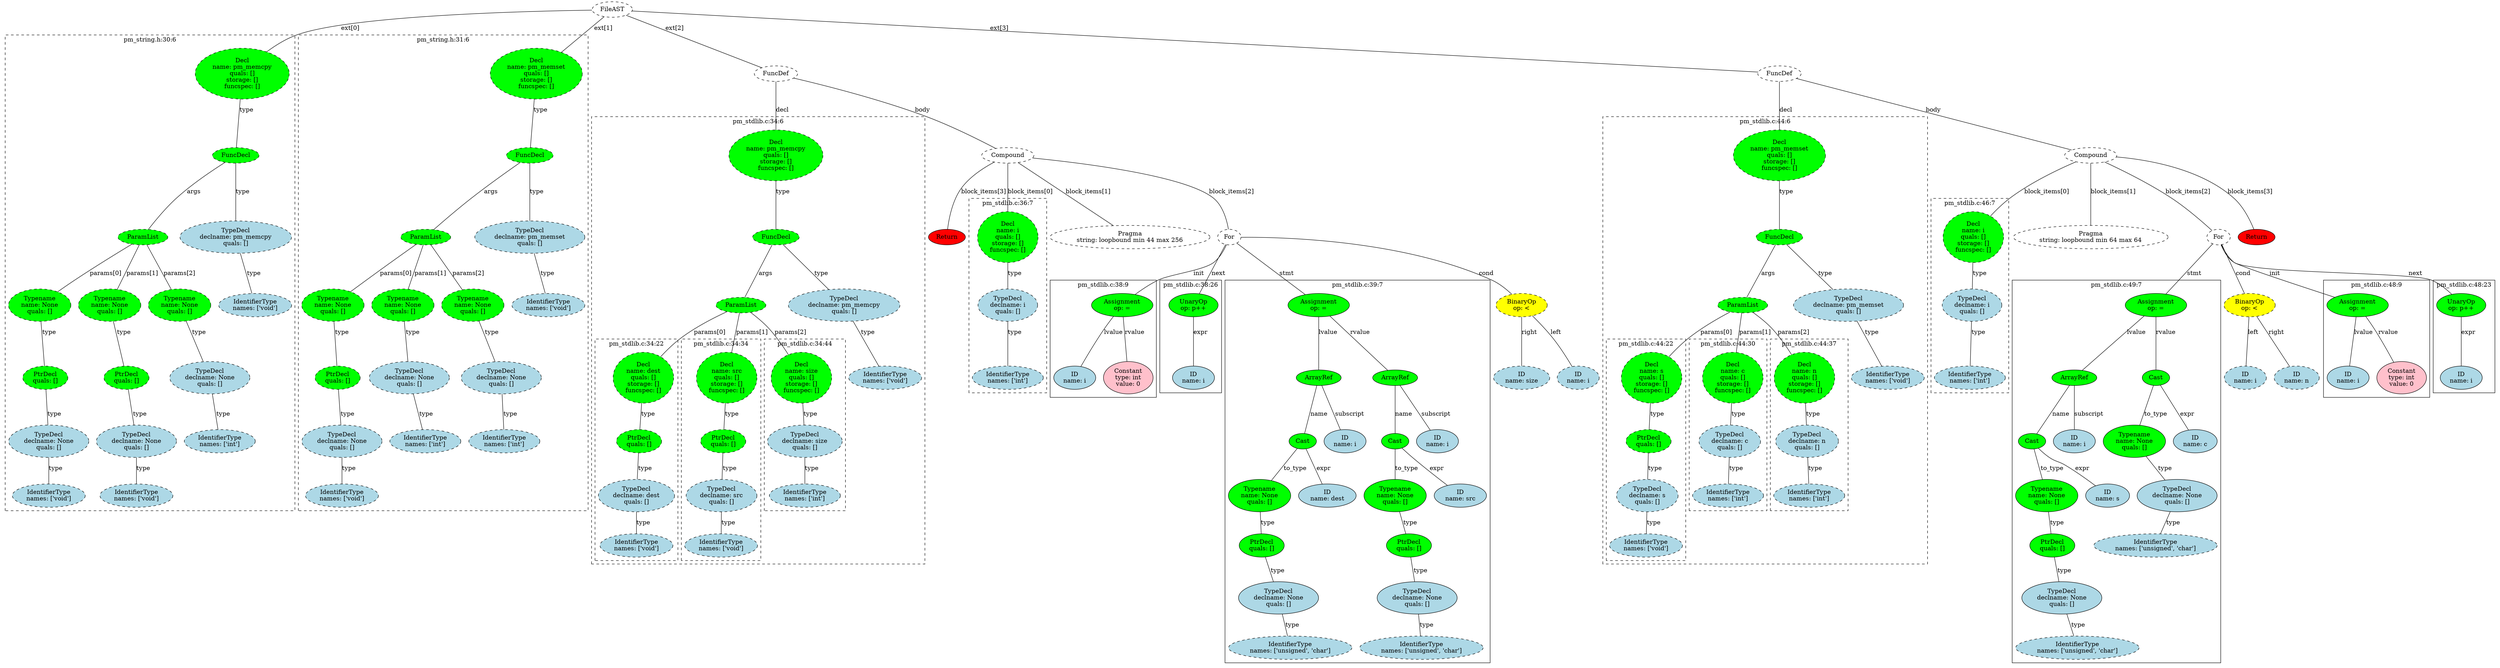 strict graph "" {
	graph [bb="0,0,4838,1539.2"];
	node [label="\N"];
	subgraph cluster56 {
		graph [bb="2022,622.55,2230,894.07",
			label="pm_stdlib.c:38:9",
			lheight=0.21,
			lp="2126,882.57",
			lwidth=1.29
		];
		57	[fillcolor=lightblue,
			height=0.74639,
			label="ID
name: i",
			pos="2071,668.03",
			style=filled,
			width=1.1392];
		56	[fillcolor=green,
			height=0.74639,
			label="Assignment
op: =",
			pos="2164,836.2",
			style=filled,
			width=1.6106];
		56 -- 57	[label=lvalue,
			lp="2148,773.22",
			pos="2148.4,810.13 2142.8,800.94 2136.5,790.42 2131,780.72 2114.1,751.09 2095.7,716.4 2083.7,693.63"];
		58	[fillcolor=pink,
			height=1.041,
			label="Constant
type: int
value: 0",
			pos="2176,668.03",
			style=filled,
			width=1.2767];
		56 -- 58	[label=rvalue,
			lp="2186,773.22",
			pos="2165.9,809.23 2167.9,781.39 2171.1,736.97 2173.4,705.6"];
	}
	subgraph cluster62 {
		graph [bb="2238,633.16,2354,894.07",
			label="pm_stdlib.c:38:26",
			lheight=0.21,
			lp="2296,882.57",
			lwidth=1.39
		];
		63	[fillcolor=lightblue,
			height=0.74639,
			label="ID
name: i",
			pos="2299,668.03",
			style=filled,
			width=1.1392];
		62	[fillcolor=green,
			height=0.74639,
			label="UnaryOp
op: p++",
			pos="2299,836.2",
			style=filled,
			width=1.316];
		62 -- 63	[label=expr,
			lp="2311.5,773.22",
			pos="2299,809.23 2299,778.11 2299,726.25 2299,695.08"];
	}
	subgraph cluster64 {
		graph [bb="2362,8,2872,894.07",
			label="pm_stdlib.c:39:7",
			lheight=0.21,
			lp="2617,882.57",
			lwidth=1.29
		];
		70	[fillcolor=lightblue,
			height=0.74639,
			label="IdentifierType
names: ['unsigned', 'char']",
			pos="2481,42.87",
			style="filled,dashed",
			width=3.0838];
		69	[fillcolor=lightblue,
			height=1.041,
			label="TypeDecl
declname: None
quals: []",
			pos="2462,158.22",
			style=filled,
			width=2.082];
		69 -- 70	[label=type,
			lp="2486,95.24",
			pos="2468.1,120.73 2470.9,104.16 2474.1,84.947 2476.6,69.874"];
		68	[fillcolor=green,
			height=0.74639,
			label="PtrDecl
quals: []",
			pos="2433,279.56",
			style=filled,
			width=1.2178];
		68 -- 69	[label=type,
			lp="2461,221.19",
			pos="2439.2,252.96 2443.3,236.25 2448.6,214.17 2453.1,195.65"];
		67	[fillcolor=green,
			height=1.041,
			label="Typename
name: None
quals: []",
			pos="2429,394.91",
			style=filled,
			width=1.6303];
		67 -- 68	[label=type,
			lp="2444,331.93",
			pos="2430.3,357.42 2430.9,340.86 2431.6,321.64 2432.1,306.57"];
		66	[fillcolor=green,
			height=0.5,
			label=Cast,
			pos="2473,520.86",
			style=filled,
			width=0.75];
		66 -- 67	[label=to_type,
			lp="2474.5,457.89",
			pos="2467.1,503.15 2460.6,484.91 2450,455.17 2441.7,431.63"];
		71	[fillcolor=lightblue,
			height=0.74639,
			label="ID
name: dest",
			pos="2559,394.91",
			style=filled,
			width=1.4928];
		66 -- 71	[label=expr,
			lp="2534.5,457.89",
			pos="2483.9,504.16 2498.5,483.06 2524.7,445.31 2542,420.44"];
		65	[fillcolor=green,
			height=0.5,
			label=ArrayRef,
			pos="2510,668.03",
			style=filled,
			width=1.2277];
		65 -- 66	[label=name,
			lp="2506.5,583.84",
			pos="2505.7,650.09 2498.6,622.12 2484.4,566.59 2477.3,538.69"];
		72	[fillcolor=lightblue,
			height=0.74639,
			label="ID
name: i",
			pos="2559,520.86",
			style=filled,
			width=1.1392];
		65 -- 72	[label=subscript,
			lp="2565.5,583.84",
			pos="2515.7,650.09 2524.3,624.74 2540.5,576.74 2550.4,547.21"];
		64	[fillcolor=green,
			height=0.74639,
			label="Assignment
op: =",
			pos="2510,836.2",
			style=filled,
			width=1.6106];
		64 -- 65	[label=lvalue,
			lp="2527,773.22",
			pos="2510,809.23 2510,774.91 2510,715.39 2510,686.19"];
		73	[fillcolor=green,
			height=0.5,
			label=ArrayRef,
			pos="2689,668.03",
			style=filled,
			width=1.2277];
		64 -- 73	[label=rvalue,
			lp="2601,773.22",
			pos="2535.3,811.74 2572.3,777.39 2640.2,714.29 2671.9,684.89"];
		74	[fillcolor=green,
			height=0.5,
			label=Cast,
			pos="2689,520.86",
			style=filled,
			width=0.75];
		73 -- 74	[label=name,
			lp="2704.5,583.84",
			pos="2689,649.81 2689,621.87 2689,566.99 2689,539.06"];
		80	[fillcolor=lightblue,
			height=0.74639,
			label="ID
name: i",
			pos="2775,520.86",
			style=filled,
			width=1.1392];
		73 -- 80	[label=subscript,
			lp="2767.5,583.84",
			pos="2698.9,650.38 2714,624.83 2743,575.84 2760.5,546.28"];
		75	[fillcolor=green,
			height=1.041,
			label="Typename
name: None
quals: []",
			pos="2689,394.91",
			style=filled,
			width=1.6303];
		74 -- 75	[label=to_type,
			lp="2709.5,457.89",
			pos="2689,502.63 2689,484.6 2689,455.76 2689,432.6"];
		79	[fillcolor=lightblue,
			height=0.74639,
			label="ID
name: src",
			pos="2815,394.91",
			style=filled,
			width=1.3749];
		74 -- 79	[label=expr,
			lp="2769.5,457.89",
			pos="2703.3,505.24 2709.9,498.55 2717.8,490.53 2725,483.39 2747.3,461.28 2773,436.37 2791.2,418.8"];
		78	[fillcolor=lightblue,
			height=0.74639,
			label="IdentifierType
names: ['unsigned', 'char']",
			pos="2721,42.87",
			style="filled,dashed",
			width=3.0838];
		77	[fillcolor=lightblue,
			height=1.041,
			label="TypeDecl
declname: None
quals: []",
			pos="2716,158.22",
			style=filled,
			width=2.082];
		77 -- 78	[label=type,
			lp="2731,95.24",
			pos="2717.6,120.73 2718.3,104.16 2719.2,84.947 2719.9,69.874"];
		76	[fillcolor=green,
			height=0.74639,
			label="PtrDecl
quals: []",
			pos="2706,279.56",
			style=filled,
			width=1.2178];
		76 -- 77	[label=type,
			lp="2724,221.19",
			pos="2708.2,252.67 2709.6,236.08 2711.4,214.29 2712.9,195.93"];
		75 -- 76	[label=type,
			lp="2712,331.93",
			pos="2694.5,357.42 2697,340.86 2699.8,321.64 2702.1,306.57"];
	}
	subgraph cluster81 {
		graph [label="pm_stdlib.c:40:3"];
	}
	subgraph cluster83 {
		graph [bb="3094,236.69,3722,1272.8",
			label="pm_stdlib.c:44:6",
			lheight=0.21,
			lp="3408,1261.3",
			lwidth=1.29,
			style=dashed
		];
		subgraph cluster86 {
			graph [bb="3102,244.69,3256,757.72",
				label="pm_stdlib.c:44:22",
				lheight=0.21,
				lp="3179,746.22",
				lwidth=1.39,
				style=dashed
			];
			89	[fillcolor=lightblue,
				height=0.74639,
				label="IdentifierType
names: ['void']",
				pos="3179,279.56",
				style="filled,dashed",
				width=1.9053];
			88	[fillcolor=lightblue,
				height=1.041,
				label="TypeDecl
declname: s
quals: []",
				pos="3181,394.91",
				style="filled,dashed",
				width=1.6106];
			88 -- 89	[label=type,
				lp="3192,331.93",
				pos="3180.4,357.42 3180.1,340.86 3179.7,321.64 3179.5,306.57"];
			87	[fillcolor=green,
				height=0.74639,
				label="PtrDecl
quals: []",
				pos="3184,520.86",
				style="filled,dashed",
				width=1.2178];
			87 -- 88	[label=type,
				lp="3195,457.89",
				pos="3183.4,493.88 3182.9,476.13 3182.4,452.36 3181.9,432.67"];
			86	[fillcolor=green,
				height=1.6303,
				label="Decl
name: s
quals: []
storage: []
funcspec: []",
				pos="3190,668.03",
				style="filled,dashed",
				width=1.591];
			86 -- 87	[label=type,
				lp="3199,583.84",
				pos="3187.6,609.24 3186.7,588.05 3185.8,565.1 3185.1,548.04"];
		}
		subgraph cluster90 {
			graph [bb="3264,360.04,3412,757.72",
				label="pm_stdlib.c:44:30",
				lheight=0.21,
				lp="3338,746.22",
				lwidth=1.39,
				style=dashed
			];
			92	[fillcolor=lightblue,
				height=0.74639,
				label="IdentifierType
names: ['int']",
				pos="3338,394.91",
				style="filled,dashed",
				width=1.8463];
			91	[fillcolor=lightblue,
				height=1.041,
				label="TypeDecl
declname: c
quals: []",
				pos="3341,520.86",
				style="filled,dashed",
				width=1.6303];
			91 -- 92	[label=type,
				lp="3352,457.89",
				pos="3340.1,483.34 3339.6,463.63 3339.1,439.77 3338.6,421.95"];
			90	[fillcolor=green,
				height=1.6303,
				label="Decl
name: c
quals: []
storage: []
funcspec: []",
				pos="3346,668.03",
				style="filled,dashed",
				width=1.591];
			90 -- 91	[label=type,
				lp="3356,583.84",
				pos="3344,609.24 3343.4,592.16 3342.8,573.94 3342.3,558.58"];
		}
		subgraph cluster93 {
			graph [bb="3420,360.04,3568,757.72",
				label="pm_stdlib.c:44:37",
				lheight=0.21,
				lp="3494,746.22",
				lwidth=1.39,
				style=dashed
			];
			95	[fillcolor=lightblue,
				height=0.74639,
				label="IdentifierType
names: ['int']",
				pos="3494,394.91",
				style="filled,dashed",
				width=1.8463];
			94	[fillcolor=lightblue,
				height=1.041,
				label="TypeDecl
declname: n
quals: []",
				pos="3490,520.86",
				style="filled,dashed",
				width=1.6303];
			94 -- 95	[label=type,
				lp="3505,457.89",
				pos="3491.2,483.34 3491.8,463.63 3492.6,439.77 3493.2,421.95"];
			93	[fillcolor=green,
				height=1.6303,
				label="Decl
name: n
quals: []
storage: []
funcspec: []",
				pos="3486,668.03",
				style="filled,dashed",
				width=1.591];
			93 -- 94	[label=type,
				lp="3501,583.84",
				pos="3487.6,609.24 3488.1,592.16 3488.6,573.94 3489,558.58"];
		}
		85	[fillcolor=green,
			height=0.5,
			label=ParamList,
			pos="3371,836.2",
			style="filled,dashed",
			width=1.3179];
		85 -- 86	[label="params[0]",
			lp="3314,773.22",
			pos="3346.1,820.75 3322.5,806.44 3286.8,783.03 3260,757.72 3246.9,745.34 3234.1,730.4 3223.2,716.35"];
		85 -- 90	[label="params[1]",
			lp="3391,773.22",
			pos="3368.4,818.04 3365.2,796.48 3359.4,758.39 3354.6,726.12"];
		85 -- 93	[label="params[2]",
			lp="3462,773.22",
			pos="3388.5,818.99 3399.2,808.64 3412.7,794.59 3423,780.72 3436.8,762.12 3449.8,740.2 3460.3,720.73"];
		84	[fillcolor=green,
			height=0.5,
			label=FuncDecl,
			pos="3431,993.76",
			style="filled,dashed",
			width=1.2457];
		84 -- 85	[label=args,
			lp="3412.5,909.57",
			pos="3424.5,975.81 3412.9,945.89 3389.1,884.03 3377.5,854.12"];
		96	[fillcolor=lightblue,
			height=1.041,
			label="TypeDecl
declname: pm_memset
quals: []",
			pos="3553,836.2",
			style="filled,dashed",
			width=2.8481];
		84 -- 96	[label=type,
			lp="3512,909.57",
			pos="3443.8,976.4 3463,951.91 3499.7,905.1 3525.3,872.56"];
		97	[fillcolor=lightblue,
			height=0.74639,
			label="IdentifierType
names: ['void']",
			pos="3645,668.03",
			style="filled,dashed",
			width=1.9053];
		96 -- 97	[label=type,
			lp="3603,773.22",
			pos="3573,799.14 3590.5,767.55 3615.4,722.42 3630.9,694.47"];
		83	[fillcolor=green,
			height=1.6303,
			label="Decl
name: pm_memset
quals: []
storage: []
funcspec: []",
			pos="3431,1183.1",
			style="filled,dashed",
			width=2.3963];
		83 -- 84	[label=type,
			lp="3443,1098.9",
			pos="3431,1124.4 3431,1085.7 3431,1037.3 3431,1012"];
	}
	subgraph cluster99 {
		graph [bb="3730,633.16,3878,1083.4",
			label="pm_stdlib.c:46:7",
			lheight=0.21,
			lp="3804,1071.9",
			lwidth=1.29,
			style=dashed
		];
		101	[fillcolor=lightblue,
			height=0.74639,
			label="IdentifierType
names: ['int']",
			pos="3804,668.03",
			style="filled,dashed",
			width=1.8463];
		100	[fillcolor=lightblue,
			height=1.041,
			label="TypeDecl
declname: i
quals: []",
			pos="3807,836.2",
			style="filled,dashed",
			width=1.5713];
		100 -- 101	[label=type,
			lp="3818,773.22",
			pos="3806.3,798.32 3805.8,766.96 3805,722.72 3804.5,694.97"];
		99	[fillcolor=green,
			height=1.6303,
			label="Decl
name: i
quals: []
storage: []
funcspec: []",
			pos="3810,993.76",
			style="filled,dashed",
			width=1.591];
		99 -- 100	[label=type,
			lp="3821,909.57",
			pos="3808.9,934.83 3808.5,914.45 3808.1,892.11 3807.7,873.95"];
	}
	subgraph cluster104 {
		graph [bb="4498,622.55,4706,894.07",
			label="pm_stdlib.c:48:9",
			lheight=0.21,
			lp="4602,882.57",
			lwidth=1.29
		];
		105	[fillcolor=lightblue,
			height=0.74639,
			label="ID
name: i",
			pos="4547,668.03",
			style=filled,
			width=1.1392];
		104	[fillcolor=green,
			height=0.74639,
			label="Assignment
op: =",
			pos="4564,836.2",
			style=filled,
			width=1.6106];
		104 -- 105	[label=lvalue,
			lp="4575,773.22",
			pos="4561.3,809.23 4558.2,778.11 4552.9,726.25 4549.7,695.08"];
		106	[fillcolor=pink,
			height=1.041,
			label="Constant
type: int
value: 0",
			pos="4652,668.03",
			style=filled,
			width=1.2767];
		104 -- 106	[label=rvalue,
			lp="4621,773.22",
			pos="4579.2,810.17 4584.6,800.99 4590.7,790.45 4596,780.72 4609.9,755.18 4624.6,725.78 4635.4,703.55"];
	}
	subgraph cluster110 {
		graph [bb="4714,633.16,4830,894.07",
			label="pm_stdlib.c:48:23",
			lheight=0.21,
			lp="4772,882.57",
			lwidth=1.39
		];
		111	[fillcolor=lightblue,
			height=0.74639,
			label="ID
name: i",
			pos="4769,668.03",
			style=filled,
			width=1.1392];
		110	[fillcolor=green,
			height=0.74639,
			label="UnaryOp
op: p++",
			pos="4769,836.2",
			style=filled,
			width=1.316];
		110 -- 111	[label=expr,
			lp="4781.5,773.22",
			pos="4769,809.23 4769,778.11 4769,726.25 4769,695.08"];
	}
	subgraph cluster2 {
		graph [bb="8,360.04,567,1462.2",
			label="pm_string.h:30:6",
			lheight=0.21,
			lp="287.5,1450.7",
			lwidth=1.31,
			style=dashed
		];
		8	[fillcolor=lightblue,
			height=0.74639,
			label="IdentifierType
names: ['void']",
			pos="91,394.91",
			style="filled,dashed",
			width=1.9053];
		7	[fillcolor=lightblue,
			height=1.041,
			label="TypeDecl
declname: None
quals: []",
			pos="91,520.86",
			style="filled,dashed",
			width=2.082];
		7 -- 8	[label=type,
			lp="103,457.89",
			pos="91,483.34 91,463.63 91,439.77 91,421.95"];
		6	[fillcolor=green,
			height=0.74639,
			label="PtrDecl
quals: []",
			pos="85,668.03",
			style="filled,dashed",
			width=1.2178];
		6 -- 7	[label=type,
			lp="101,583.84",
			pos="86.073,641.08 87.023,618.08 88.421,584.25 89.486,558.5"];
		5	[fillcolor=green,
			height=1.041,
			label="Typename
name: None
quals: []",
			pos="75,836.2",
			style="filled,dashed",
			width=1.6303];
		5 -- 6	[label=type,
			lp="92,773.22",
			pos="77.195,798.73 79.08,767.4 81.753,722.98 83.431,695.1"];
		4	[fillcolor=green,
			height=0.5,
			label=ParamList,
			pos="275,993.76",
			style="filled,dashed",
			width=1.3179];
		4 -- 5	[label="params[0]",
			lp="199,909.57",
			pos="253.48,977.45 226.91,958.4 180.51,924.64 142,894.07 131.13,885.43 119.52,875.75 109.07,866.86"];
		9	[fillcolor=green,
			height=1.041,
			label="Typename
name: None
quals: []",
			pos="210,836.2",
			style="filled,dashed",
			width=1.6303];
		4 -- 9	[label="params[1]",
			lp="271,909.57",
			pos="267.92,975.81 257.62,951.17 238.27,904.85 224.78,872.57"];
		13	[fillcolor=green,
			height=1.041,
			label="Typename
name: None
quals: []",
			pos="345,836.2",
			style="filled,dashed",
			width=1.6303];
		4 -- 13	[label="params[2]",
			lp="343,909.57",
			pos="282.62,975.81 293.72,951.17 314.56,904.85 329.08,872.57"];
		10	[fillcolor=green,
			height=0.74639,
			label="PtrDecl
quals: []",
			pos="240,668.03",
			style="filled,dashed",
			width=1.2178];
		9 -- 10	[label=type,
			lp="235,773.22",
			pos="216.58,798.73 222.26,767.3 230.31,722.71 235.34,694.85"];
		14	[fillcolor=lightblue,
			height=1.041,
			label="TypeDecl
declname: None
quals: []",
			pos="400,668.03",
			style="filled,dashed",
			width=2.082];
		13 -- 14	[label=type,
			lp="380,773.22",
			pos="356.93,799.14 366.13,771.36 378.78,733.13 387.99,705.3"];
		11	[fillcolor=lightblue,
			height=1.041,
			label="TypeDecl
declname: None
quals: []",
			pos="259,520.86",
			style="filled,dashed",
			width=2.082];
		10 -- 11	[label=type,
			lp="264,583.84",
			pos="243.4,641.08 246.41,618.08 250.83,584.25 254.21,558.5"];
		15	[fillcolor=lightblue,
			height=0.74639,
			label="IdentifierType
names: ['int']",
			pos="418,520.86",
			style="filled,dashed",
			width=1.8463];
		14 -- 15	[label=type,
			lp="424,583.84",
			pos="404.54,630.4 407.73,604.7 411.91,570.95 414.77,547.95"];
		12	[fillcolor=lightblue,
			height=0.74639,
			label="IdentifierType
names: ['void']",
			pos="259,394.91",
			style="filled,dashed",
			width=1.9053];
		11 -- 12	[label=type,
			lp="271,457.89",
			pos="259,483.34 259,463.63 259,439.77 259,421.95"];
		3	[fillcolor=green,
			height=0.5,
			label=FuncDecl,
			pos="454,1183.1",
			style="filled,dashed",
			width=1.2457];
		3 -- 4	[label=args,
			lp="372.5,1098.9",
			pos="433.84,1167 410.07,1148.6 369.99,1116 340,1083.4 318.65,1060.3 297.82,1030.1 285.71,1011.6"];
		16	[fillcolor=lightblue,
			height=1.041,
			label="TypeDecl
declname: pm_memcpy
quals: []",
			pos="454,993.76",
			style="filled,dashed",
			width=2.9266];
		3 -- 16	[label=type,
			lp="466,1098.9",
			pos="454,1164.8 454,1134.7 454,1071.8 454,1031.5"];
		17	[fillcolor=lightblue,
			height=0.74639,
			label="IdentifierType
names: ['void']",
			pos="490,836.2",
			style="filled,dashed",
			width=1.9053];
		16 -- 17	[label=type,
			lp="487,909.57",
			pos="462.44,956.28 469.05,927.73 478.08,888.7 483.97,863.23"];
		2	[fillcolor=green,
			height=1.6303,
			label="Decl
name: pm_memcpy
quals: []
storage: []
funcspec: []",
			pos="465,1372.5",
			style="filled,dashed",
			width=2.4945];
		2 -- 3	[label=type,
			lp="473,1288.3",
			pos="461.61,1313.8 459.34,1275.1 456.5,1226.7 455.01,1201.4"];
	}
	subgraph cluster18 {
		graph [bb="575,360.04,1134,1462.2",
			label="pm_string.h:31:6",
			lheight=0.21,
			lp="854.5,1450.7",
			lwidth=1.31,
			style=dashed
		];
		24	[fillcolor=lightblue,
			height=0.74639,
			label="IdentifierType
names: ['void']",
			pos="658,394.91",
			style="filled,dashed",
			width=1.9053];
		23	[fillcolor=lightblue,
			height=1.041,
			label="TypeDecl
declname: None
quals: []",
			pos="658,520.86",
			style="filled,dashed",
			width=2.082];
		23 -- 24	[label=type,
			lp="670,457.89",
			pos="658,483.34 658,463.63 658,439.77 658,421.95"];
		22	[fillcolor=green,
			height=0.74639,
			label="PtrDecl
quals: []",
			pos="651,668.03",
			style="filled,dashed",
			width=1.2178];
		22 -- 23	[label=type,
			lp="668,583.84",
			pos="652.25,641.08 653.36,618.08 654.99,584.25 656.23,558.5"];
		21	[fillcolor=green,
			height=1.041,
			label="Typename
name: None
quals: []",
			pos="642,836.2",
			style="filled,dashed",
			width=1.6303];
		21 -- 22	[label=type,
			lp="658,773.22",
			pos="643.98,798.73 645.67,767.4 648.08,722.98 649.59,695.1"];
		20	[fillcolor=green,
			height=0.5,
			label=ParamList,
			pos="816,993.76",
			style="filled,dashed",
			width=1.3179];
		20 -- 21	[label="params[0]",
			lp="757,909.57",
			pos="798.36,976.98 769.59,951.26 712.1,899.87 675.42,867.08"];
		25	[fillcolor=green,
			height=1.041,
			label="Typename
name: None
quals: []",
			pos="777,836.2",
			style="filled,dashed",
			width=1.6303];
		20 -- 25	[label="params[1]",
			lp="825,909.57",
			pos="811.75,975.81 805.63,951.4 794.18,905.74 786.1,873.5"];
		28	[fillcolor=green,
			height=1.041,
			label="Typename
name: None
quals: []",
			pos="912,836.2",
			style="filled,dashed",
			width=1.6303];
		20 -- 28	[label="params[2]",
			lp="898,909.57",
			pos="826.27,976.11 841.61,951.26 870.82,903.93 890.84,871.49"];
		26	[fillcolor=lightblue,
			height=1.041,
			label="TypeDecl
declname: None
quals: []",
			pos="794,668.03",
			style="filled,dashed",
			width=2.082];
		25 -- 26	[label=type,
			lp="796,773.22",
			pos="780.73,798.73 783.56,771.12 787.42,733.36 790.25,705.7"];
		29	[fillcolor=lightblue,
			height=1.041,
			label="TypeDecl
declname: None
quals: []",
			pos="965,668.03",
			style="filled,dashed",
			width=2.082];
		28 -- 29	[label=type,
			lp="946,773.22",
			pos="923.5,799.14 932.36,771.36 944.55,733.13 953.43,705.3"];
		27	[fillcolor=lightblue,
			height=0.74639,
			label="IdentifierType
names: ['int']",
			pos="817,520.86",
			style="filled,dashed",
			width=1.8463];
		26 -- 27	[label=type,
			lp="821,583.84",
			pos="799.8,630.4 803.88,604.7 809.22,570.95 812.87,547.95"];
		30	[fillcolor=lightblue,
			height=0.74639,
			label="IdentifierType
names: ['int']",
			pos="968,520.86",
			style="filled,dashed",
			width=1.8463];
		29 -- 30	[label=type,
			lp="979,583.84",
			pos="965.76,630.4 966.29,604.7 966.99,570.95 967.46,547.95"];
		19	[fillcolor=green,
			height=0.5,
			label=FuncDecl,
			pos="1023,1183.1",
			style="filled,dashed",
			width=1.2457];
		19 -- 20	[label=args,
			lp="947.5,1098.9",
			pos="1005,1166.6 982.77,1147.3 943.83,1113.2 911,1083.4 883.42,1058.4 851.93,1028.8 833.02,1010.9"];
		31	[fillcolor=lightblue,
			height=1.041,
			label="TypeDecl
declname: pm_memset
quals: []",
			pos="1023,993.76",
			style="filled,dashed",
			width=2.8481];
		19 -- 31	[label=type,
			lp="1035,1098.9",
			pos="1023,1164.8 1023,1134.7 1023,1071.8 1023,1031.5"];
		32	[fillcolor=lightblue,
			height=0.74639,
			label="IdentifierType
names: ['void']",
			pos="1057,836.2",
			style="filled,dashed",
			width=1.9053];
		31 -- 32	[label=type,
			lp="1055,909.57",
			pos="1031,956.28 1037.2,927.73 1045.7,888.7 1051.3,863.23"];
		18	[fillcolor=green,
			height=1.6303,
			label="Decl
name: pm_memset
quals: []
storage: []
funcspec: []",
			pos="1035,1372.5",
			style="filled,dashed",
			width=2.3963];
		18 -- 19	[label=type,
			lp="1043,1288.3",
			pos="1031.3,1313.8 1028.8,1275.1 1025.7,1226.7 1024.1,1201.4"];
	}
	subgraph cluster34 {
		graph [bb="1142,236.69,1782,1272.8",
			label="pm_stdlib.c:34:6",
			lheight=0.21,
			lp="1462,1261.3",
			lwidth=1.29,
			style=dashed
		];
		subgraph cluster37 {
			graph [bb="1150,244.69,1304,757.72",
				label="pm_stdlib.c:34:22",
				lheight=0.21,
				lp="1227,746.22",
				lwidth=1.39,
				style=dashed
			];
			40	[fillcolor=lightblue,
				height=0.74639,
				label="IdentifierType
names: ['void']",
				pos="1227,279.56",
				style="filled,dashed",
				width=1.9053];
			39	[fillcolor=lightblue,
				height=1.041,
				label="TypeDecl
declname: dest
quals: []",
				pos="1227,394.91",
				style="filled,dashed",
				width=1.9249];
			39 -- 40	[label=type,
				lp="1239,331.93",
				pos="1227,357.42 1227,340.86 1227,321.64 1227,306.57"];
			38	[fillcolor=green,
				height=0.74639,
				label="PtrDecl
quals: []",
				pos="1231,520.86",
				style="filled,dashed",
				width=1.2178];
			38 -- 39	[label=type,
				lp="1242,457.89",
				pos="1230.2,493.88 1229.6,476.13 1228.8,452.36 1228.2,432.67"];
			37	[fillcolor=green,
				height=1.6303,
				label="Decl
name: dest
quals: []
storage: []
funcspec: []",
				pos="1238,668.03",
				style="filled,dashed",
				width=1.591];
			37 -- 38	[label=type,
				lp="1247,583.84",
				pos="1235.2,609.24 1234.2,588.05 1233.1,565.1 1232.3,548.04"];
		}
		subgraph cluster41 {
			graph [bb="1312,244.69,1466,757.72",
				label="pm_stdlib.c:34:34",
				lheight=0.21,
				lp="1389,746.22",
				lwidth=1.39,
				style=dashed
			];
			44	[fillcolor=lightblue,
				height=0.74639,
				label="IdentifierType
names: ['void']",
				pos="1389,279.56",
				style="filled,dashed",
				width=1.9053];
			43	[fillcolor=lightblue,
				height=1.041,
				label="TypeDecl
declname: src
quals: []",
				pos="1391,394.91",
				style="filled,dashed",
				width=1.8071];
			43 -- 44	[label=type,
				lp="1402,331.93",
				pos="1390.4,357.42 1390.1,340.86 1389.7,321.64 1389.5,306.57"];
			42	[fillcolor=green,
				height=0.74639,
				label="PtrDecl
quals: []",
				pos="1394,520.86",
				style="filled,dashed",
				width=1.2178];
			42 -- 43	[label=type,
				lp="1405,457.89",
				pos="1393.4,493.88 1392.9,476.13 1392.4,452.36 1391.9,432.67"];
			41	[fillcolor=green,
				height=1.6303,
				label="Decl
name: src
quals: []
storage: []
funcspec: []",
				pos="1395,668.03",
				style="filled,dashed",
				width=1.591];
			41 -- 42	[label=type,
				lp="1407,583.84",
				pos="1394.6,609.24 1394.5,588.05 1394.3,565.1 1394.2,548.04"];
		}
		subgraph cluster45 {
			graph [bb="1474,360.04,1628,757.72",
				label="pm_stdlib.c:34:44",
				lheight=0.21,
				lp="1551,746.22",
				lwidth=1.39,
				style=dashed
			];
			47	[fillcolor=lightblue,
				height=0.74639,
				label="IdentifierType
names: ['int']",
				pos="1551,394.91",
				style="filled,dashed",
				width=1.8463];
			46	[fillcolor=lightblue,
				height=1.041,
				label="TypeDecl
declname: size
quals: []",
				pos="1551,520.86",
				style="filled,dashed",
				width=1.9249];
			46 -- 47	[label=type,
				lp="1563,457.89",
				pos="1551,483.34 1551,463.63 1551,439.77 1551,421.95"];
			45	[fillcolor=green,
				height=1.6303,
				label="Decl
name: size
quals: []
storage: []
funcspec: []",
				pos="1545,668.03",
				style="filled,dashed",
				width=1.591];
			45 -- 46	[label=type,
				lp="1561,583.84",
				pos="1547.4,609.24 1548.1,592.16 1548.8,573.94 1549.5,558.58"];
		}
		36	[fillcolor=green,
			height=0.5,
			label=ParamList,
			pos="1441,836.2",
			style="filled,dashed",
			width=1.3179];
		36 -- 37	[label="params[0]",
			lp="1367,773.22",
			pos="1411.5,822 1383.1,808.43 1339.9,785.4 1308,757.72 1294.2,745.76 1281.2,730.78 1270.2,716.56"];
		36 -- 41	[label="params[1]",
			lp="1453,773.22",
			pos="1436.3,818.04 1430.2,796.15 1419.4,757.22 1410.4,724.64"];
		36 -- 45	[label="params[2]",
			lp="1523,773.22",
			pos="1455.7,818.64 1464.7,808.15 1476.1,794.09 1485,780.72 1497.5,761.83 1509.7,740.06 1519.8,720.79"];
		35	[fillcolor=green,
			height=0.5,
			label=FuncDecl,
			pos="1563,993.76",
			style="filled,dashed",
			width=1.2457];
		35 -- 36	[label=args,
			lp="1513.5,909.57",
			pos="1550.2,976.4 1526.8,946.6 1477.5,883.78 1454,853.8"];
		48	[fillcolor=lightblue,
			height=1.041,
			label="TypeDecl
declname: pm_memcpy
quals: []",
			pos="1623,836.2",
			style="filled,dashed",
			width=2.9266];
		35 -- 48	[label=type,
			lp="1609,909.57",
			pos="1569.5,975.81 1579,951.4 1596.6,905.74 1609,873.5"];
		49	[fillcolor=lightblue,
			height=0.74639,
			label="IdentifierType
names: ['void']",
			pos="1705,668.03",
			style="filled,dashed",
			width=1.9053];
		48 -- 49	[label=type,
			lp="1669,773.22",
			pos="1640.8,799.14 1656.4,767.55 1678.7,722.42 1692.4,694.47"];
		34	[fillcolor=green,
			height=1.6303,
			label="Decl
name: pm_memcpy
quals: []
storage: []
funcspec: []",
			pos="1563,1183.1",
			style="filled,dashed",
			width=2.4945];
		34 -- 35	[label=type,
			lp="1575,1098.9",
			pos="1563,1124.4 1563,1085.7 1563,1037.3 1563,1012"];
	}
	subgraph cluster51 {
		graph [bb="1866,633.16,2014,1083.4",
			label="pm_stdlib.c:36:7",
			lheight=0.21,
			lp="1940,1071.9",
			lwidth=1.29,
			style=dashed
		];
		53	[fillcolor=lightblue,
			height=0.74639,
			label="IdentifierType
names: ['int']",
			pos="1940,668.03",
			style="filled,dashed",
			width=1.8463];
		52	[fillcolor=lightblue,
			height=1.041,
			label="TypeDecl
declname: i
quals: []",
			pos="1940,836.2",
			style="filled,dashed",
			width=1.5713];
		52 -- 53	[label=type,
			lp="1952,773.22",
			pos="1940,798.32 1940,766.96 1940,722.72 1940,694.97"];
		51	[fillcolor=green,
			height=1.6303,
			label="Decl
name: i
quals: []
storage: []
funcspec: []",
			pos="1940,993.76",
			style="filled,dashed",
			width=1.591];
		51 -- 52	[label=type,
			lp="1952,909.57",
			pos="1940,934.83 1940,914.45 1940,892.11 1940,873.95"];
	}
	subgraph cluster112 {
		graph [bb="3886,8,4294,894.07",
			label="pm_stdlib.c:49:7",
			lheight=0.21,
			lp="4090,882.57",
			lwidth=1.29
		];
		118	[fillcolor=lightblue,
			height=0.74639,
			label="IdentifierType
names: ['unsigned', 'char']",
			pos="4005,42.87",
			style="filled,dashed",
			width=3.0838];
		117	[fillcolor=lightblue,
			height=1.041,
			label="TypeDecl
declname: None
quals: []",
			pos="3987,158.22",
			style=filled,
			width=2.082];
		117 -- 118	[label=type,
			lp="4010,95.24",
			pos="3992.8,120.73 3995.4,104.16 3998.5,84.947 4000.9,69.874"];
		116	[fillcolor=green,
			height=0.74639,
			label="PtrDecl
quals: []",
			pos="3967,279.56",
			style=filled,
			width=1.2178];
		116 -- 117	[label=type,
			lp="3990,221.19",
			pos="3971.3,252.67 3974.1,236.08 3977.8,214.29 3980.8,195.93"];
		115	[fillcolor=green,
			height=1.041,
			label="Typename
name: None
quals: []",
			pos="3953,394.91",
			style=filled,
			width=1.6303];
		115 -- 116	[label=type,
			lp="3974,331.93",
			pos="3957.5,357.42 3959.6,340.86 3961.9,321.64 3963.8,306.57"];
		114	[fillcolor=green,
			height=0.5,
			label=Cast,
			pos="3921,520.86",
			style=filled,
			width=0.75];
		114 -- 115	[label=to_type,
			lp="3959.5,457.89",
			pos="3925.4,502.89 3930.1,484.72 3937.7,455.36 3943.7,431.99"];
		119	[fillcolor=lightblue,
			height=0.74639,
			label="ID
name: s",
			pos="4071,394.91",
			style=filled,
			width=1.1589];
		114 -- 119	[label=expr,
			lp="4016.5,457.89",
			pos="3934.4,504.96 3940.9,498.06 3949,489.96 3957,483.39 3968.1,474.21 3972.4,473.89 3984,465.39 4005.4,449.77 4028.8,430.97 4045.9,416.86"];
		113	[fillcolor=green,
			height=0.5,
			label=ArrayRef,
			pos="4007,668.03",
			style=filled,
			width=1.2277];
		113 -- 114	[label=name,
			lp="3977.5,583.84",
			pos="3997.1,650.38 3980.5,622.23 3946.9,565.59 3930.5,537.88"];
		120	[fillcolor=lightblue,
			height=0.74639,
			label="ID
name: i",
			pos="4007,520.86",
			style=filled,
			width=1.1392];
		113 -- 120	[label=subscript,
			lp="4031.5,583.84",
			pos="4007,649.81 4007,624.57 4007,577.36 4007,547.88"];
		112	[fillcolor=green,
			height=0.74639,
			label="Assignment
op: =",
			pos="4166,836.2",
			style=filled,
			width=1.6106];
		112 -- 113	[label=lvalue,
			lp="4127,773.22",
			pos="4143.2,811.39 4110.4,777.11 4050.7,714.74 4022.5,685.27"];
		121	[fillcolor=green,
			height=0.5,
			label=Cast,
			pos="4166,668.03",
			style=filled,
			width=0.75];
		112 -- 121	[label=rvalue,
			lp="4183,773.22",
			pos="4166,809.23 4166,774.91 4166,715.39 4166,686.19"];
		122	[fillcolor=green,
			height=1.041,
			label="Typename
name: None
quals: []",
			pos="4125,520.86",
			style=filled,
			width=1.6303];
		121 -- 122	[label=to_type,
			lp="4164.5,583.84",
			pos="4161.2,650.09 4154.9,627.58 4143.5,587.22 4135.1,557.78"];
		125	[fillcolor=lightblue,
			height=0.74639,
			label="ID
name: c",
			pos="4244,520.86",
			style=filled,
			width=1.1785];
		121 -- 125	[label=expr,
			lp="4226.5,583.84",
			pos="4174.6,650.94 4188.3,625.62 4214.8,576.3 4230.8,546.49"];
		123	[fillcolor=lightblue,
			height=1.041,
			label="TypeDecl
declname: None
quals: []",
			pos="4206,394.91",
			style=filled,
			width=2.082];
		122 -- 123	[label=type,
			lp="4182,457.89",
			pos="4147.1,485.99 4158.3,468.93 4171.8,448.27 4183,431.04"];
		124	[fillcolor=lightblue,
			height=0.74639,
			label="IdentifierType
names: ['unsigned', 'char']",
			pos="4175,279.56",
			style="filled,dashed",
			width=3.0838];
		123 -- 124	[label=type,
			lp="4202,331.93",
			pos="4196.1,357.73 4191.6,341.15 4186.3,321.86 4182.2,306.71"];
	}
	subgraph cluster126 {
		graph [label="pm_stdlib.c:50:3"];
	}
	1	[fillcolor=white,
		height=0.5,
		label=FileAST,
		pos="1167,1521.2",
		style="filled,dashed",
		width=1.1374];
	1 -- 2	[label="ext[0]",
		lp="670.5,1477.7",
		pos="1125.9,1519.3 1008.2,1516.4 671.67,1504.4 571,1462.2 549.31,1453.1 528.7,1438 511.51,1422.8"];
	1 -- 18	[label="ext[1]",
		lp="1152.5,1477.7",
		pos="1152.6,1504.2 1135.2,1484.8 1105,1451.3 1079.5,1423"];
	33	[fillcolor=white,
		height=0.5,
		label=FuncDef,
		pos="1563,1372.5",
		style="filled,dashed",
		width=1.1555];
	1 -- 33	[label="ext[2]",
		lp="1312.5,1477.7",
		pos="1197.4,1508.9 1271.1,1481.6 1458.7,1412.2 1532.5,1384.8"];
	82	[fillcolor=white,
		height=0.5,
		label=FuncDef,
		pos="3431,1372.5",
		style="filled,dashed",
		width=1.1555];
	1 -- 82	[label="ext[3]",
		lp="1916.5,1477.7",
		pos="1207.3,1517.6 1484.8,1499.6 3111.2,1394.2 3390.3,1376.2"];
	33 -- 34	[label=decl,
		lp="1574.5,1288.3",
		pos="1563,1354.2 1563,1328.9 1563,1280.7 1563,1242"];
	50	[fillcolor=white,
		height=0.5,
		label=Compound,
		pos="1940,1183.1",
		style="filled,dashed",
		width=1.3902];
	33 -- 50	[label=body,
		lp="1783,1288.3",
		pos="1592.3,1359.7 1635.4,1342.1 1718,1307.3 1786,1272.8 1833,1249 1886,1217.4 1915.9,1199.1"];
	82 -- 83	[label=decl,
		lp="3442.5,1288.3",
		pos="3431,1354.2 3431,1328.9 3431,1280.7 3431,1242"];
	98	[fillcolor=white,
		height=0.5,
		label=Compound,
		pos="4030,1183.1",
		style="filled,dashed",
		width=1.3902];
	82 -- 98	[label=body,
		lp="3727,1288.3",
		pos="3463.6,1361.3 3566.8,1329 3885.4,1229.4 3993.6,1195.5"];
	50 -- 51	[label="block_items[0]",
		lp="1981.5,1098.9",
		pos="1940,1164.8 1940,1139.6 1940,1091.3 1940,1052.7"];
	54	[fillcolor=white,
		height=0.74639,
		label="Pragma
string: loopbound min 44 max 256",
		pos="2168,993.76",
		style="filled,dashed",
		width=4.0659];
	50 -- 54	[label="block_items[1]",
		lp="2089.5,1098.9",
		pos="1959,1166.5 1998.4,1134.1 2089.1,1059.6 2137.1,1020.2"];
	55	[fillcolor=white,
		height=0.5,
		label=For,
		pos="2359,993.76",
		style="filled,dashed",
		width=0.75];
	50 -- 55	[label="block_items[2]",
		lp="2348.5,1098.9",
		pos="1990.3,1182.9 2070.4,1181.3 2227.5,1167 2323,1083.4 2344.3,1064.8 2353.2,1031.8 2356.7,1011.8"];
	81	[fillcolor=red,
		height=0.5,
		label=Return,
		pos="1824,993.76",
		style=filled,
		width=0.95686];
	50 -- 81	[label="block_items[3]",
		lp="1894.5,1098.9",
		pos="1915.7,1167.1 1896,1153.6 1868.8,1132 1853,1106.4 1834.4,1076.5 1827.7,1034.9 1825.3,1011.9"];
	98 -- 99	[label="block_items[0]",
		lp="3948.5,1098.9",
		pos="4003,1167.9 3971.4,1150.5 3918.7,1119 3880,1083.4 3866.7,1071.2 3853.9,1056.4 3843,1042.3"];
	102	[fillcolor=white,
		height=0.74639,
		label="Pragma
string: loopbound min 64 max 64",
		pos="4030,993.76",
		style="filled,dashed",
		width=3.9284];
	98 -- 102	[label="block_items[1]",
		lp="4071.5,1098.9",
		pos="4030,1164.8 4030,1131.9 4030,1059.8 4030,1020.9"];
	103	[fillcolor=white,
		height=0.5,
		label=For,
		pos="4283,993.76",
		style="filled,dashed",
		width=0.75];
	98 -- 103	[label="block_items[2]",
		lp="4209.5,1098.9",
		pos="4054.6,1167.3 4084.8,1148.8 4137.4,1115.6 4180,1083.4 4212.6,1058.9 4248.2,1027 4267.8,1008.9"];
	126	[fillcolor=red,
		height=0.5,
		label=Return,
		pos="4362,993.76",
		style=filled,
		width=0.95686];
	98 -- 126	[label="block_items[3]",
		lp="4347.5,1098.9",
		pos="4077.5,1177.4 4140,1168.9 4249.9,1145.6 4319,1083.4 4340.5,1064.1 4352.4,1031.7 4357.9,1011.8"];
	55 -- 56	[label=init,
		lp="2303.5,909.57",
		pos="2351.9,976.27 2345.8,963.62 2335.9,946.46 2323,935.07 2290.3,906.27 2271,917.09 2234,894.07 2218.3,884.3 2202.2,871.45 2189.4,860.44"];
	55 -- 62	[label=next,
		lp="2341,909.57",
		pos="2352.6,976.11 2342.1,948.91 2321.2,894.77 2308.8,862.7"];
	55 -- 64	[label=stmt,
		lp="2456.5,909.57",
		pos="2373.2,978.12 2399.3,951.2 2455.3,893.58 2486.9,860.97"];
	59	[fillcolor=yellow,
		height=0.74639,
		label="BinaryOp
op: <",
		pos="2933,836.2",
		style="filled,dashed",
		width=1.3749];
	55 -- 59	[label=cond,
		lp="2864.5,909.57",
		pos="2386.1,993.03 2466,992.76 2706,983.99 2876,894.07 2891,886.16 2904.5,873.02 2914.6,861.37"];
	60	[fillcolor=lightblue,
		height=0.74639,
		label="ID
name: i",
		pos="3045,668.03",
		style="filled,dashed",
		width=1.1392];
	59 -- 60	[label=left,
		lp="2998.5,773.22",
		pos="2953.6,811.54 2966.2,796.57 2982.3,776.56 2995,757.72 3009.1,736.92 3022.9,711.91 3032.4,693.76"];
	61	[fillcolor=lightblue,
		height=0.74639,
		label="ID
name: size",
		pos="2933,668.03",
		style="filled,dashed",
		width=1.4731];
	59 -- 61	[label=right,
		lp="2946,773.22",
		pos="2933,809.23 2933,778.11 2933,726.25 2933,695.08"];
	103 -- 104	[label=init,
		lp="4397.5,909.57",
		pos="4289.9,976.08 4295.9,963.33 4305.8,946.12 4319,935.07 4335.1,921.64 4453,877.51 4519.2,853.35"];
	103 -- 110	[label=next,
		lp="4677,909.57",
		pos="4288.7,976.1 4294.2,962.65 4304,944.45 4319,935.07 4356,911.91 4670.4,912.5 4710,894.07 4726,886.62 4740.3,873.04 4750.9,861.02"];
	103 -- 112	[label=stmt,
		lp="4236.5,909.57",
		pos="4271.4,977.27 4251,950.22 4208.8,894.16 4184.5,861.76"];
	107	[fillcolor=yellow,
		height=0.74639,
		label="BinaryOp
op: <",
		pos="4351,836.2",
		style="filled,dashed",
		width=1.3749];
	103 -- 107	[label=cond,
		lp="4334.5,909.57",
		pos="4290.3,976.11 4302.2,948.83 4326,894.46 4340,862.43"];
	108	[fillcolor=lightblue,
		height=0.74639,
		label="ID
name: i",
		pos="4343,668.03",
		style="filled,dashed",
		width=1.1392];
	107 -- 108	[label=left,
		lp="4357.5,773.22",
		pos="4349.8,809.23 4348.3,778.11 4345.8,726.25 4344.3,695.08"];
	109	[fillcolor=lightblue,
		height=0.74639,
		label="ID
name: n",
		pos="4445,668.03",
		style="filled,dashed",
		width=1.1982];
	107 -- 109	[label=right,
		lp="4402,773.22",
		pos="4365.1,810.32 4382.9,778.81 4413.4,724.86 4431.1,693.53"];
}
